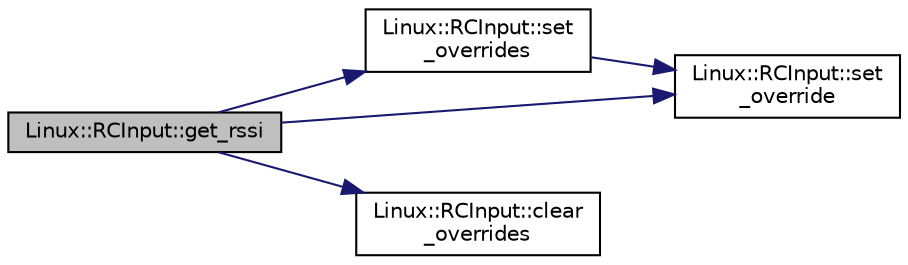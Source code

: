 digraph "Linux::RCInput::get_rssi"
{
 // INTERACTIVE_SVG=YES
  edge [fontname="Helvetica",fontsize="10",labelfontname="Helvetica",labelfontsize="10"];
  node [fontname="Helvetica",fontsize="10",shape=record];
  rankdir="LR";
  Node1 [label="Linux::RCInput::get_rssi",height=0.2,width=0.4,color="black", fillcolor="grey75", style="filled", fontcolor="black"];
  Node1 -> Node2 [color="midnightblue",fontsize="10",style="solid",fontname="Helvetica"];
  Node2 [label="Linux::RCInput::set\l_overrides",height=0.2,width=0.4,color="black", fillcolor="white", style="filled",URL="$classLinux_1_1RCInput.html#ae31f185cbd2ac562368b0b71d12992f7"];
  Node2 -> Node3 [color="midnightblue",fontsize="10",style="solid",fontname="Helvetica"];
  Node3 [label="Linux::RCInput::set\l_override",height=0.2,width=0.4,color="black", fillcolor="white", style="filled",URL="$classLinux_1_1RCInput.html#ad4405d6e4411d11b597e7c96fbba3547"];
  Node1 -> Node3 [color="midnightblue",fontsize="10",style="solid",fontname="Helvetica"];
  Node1 -> Node4 [color="midnightblue",fontsize="10",style="solid",fontname="Helvetica"];
  Node4 [label="Linux::RCInput::clear\l_overrides",height=0.2,width=0.4,color="black", fillcolor="white", style="filled",URL="$classLinux_1_1RCInput.html#a7c159762be7feb737e5f1192b15518ff"];
}
